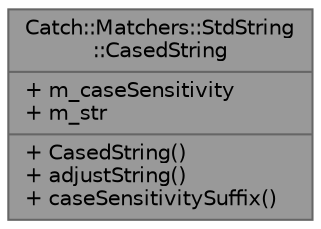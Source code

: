 digraph "Catch::Matchers::StdString::CasedString"
{
 // LATEX_PDF_SIZE
  bgcolor="transparent";
  edge [fontname=Helvetica,fontsize=10,labelfontname=Helvetica,labelfontsize=10];
  node [fontname=Helvetica,fontsize=10,shape=box,height=0.2,width=0.4];
  Node1 [shape=record,label="{Catch::Matchers::StdString\l::CasedString\n|+ m_caseSensitivity\l+ m_str\l|+ CasedString()\l+ adjustString()\l+ caseSensitivitySuffix()\l}",height=0.2,width=0.4,color="gray40", fillcolor="grey60", style="filled", fontcolor="black",tooltip=" "];
}
